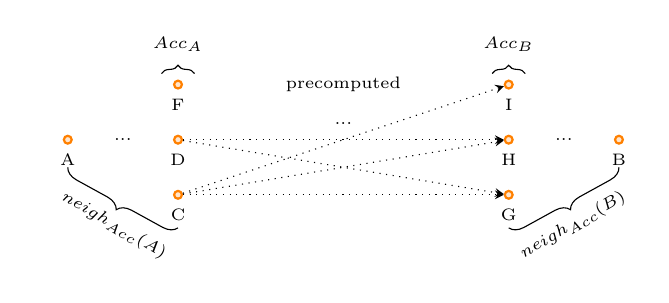 \tikzstyle{place}=[circle,draw=orange,fill=orange!20,thick,inner sep=1pt]
\tikzstyle{textstyle}=[font=\fontsize{6}{6}\selectfont]
\begin{tikzpicture}[textstyle, >=stealth,looseness=.1,auto,scale=0.7])
	\node (A) at (0,0) [place, label=below:{A}] {};
	\node at (1, 0) {...};
	
	\node (A1) at (2,-1) [place, label=below:{C}] {};	
	\node (A2) at (2,0) [place, label=below:{D}] {};	
	\node (A3) at (2,1) [place, label=below:{F}] {};	
	
	\draw [decorate, decoration={brace, amplitude=5pt}] (2, -1.6) -- (0, -0.5) node [black,below, midway, yshift=-0.15cm, rotate=-30] {$neigh_{Acc}(A)$};
	\draw [decorate, decoration={brace, amplitude=3pt}] (1.7, 1.2) -- (2.3, 1.2) node [black,above, midway, yshift=0.15cm] {$Acc_{A}$};
	
	\node at (5, 0.3) {...};	
	\node at (5, 1) {precomputed};
	
	\draw [decorate, decoration={brace, amplitude=5pt}] (10, -0.5) -- (8, -1.6) node [black,below, midway, yshift=-0.15cm, rotate=30] {$neigh_{Acc}(B)$};
	\draw [decorate, decoration={brace, amplitude=3pt}] (7.7, 1.2) -- (8.3, 1.2) node [black,above, midway, yshift=0.15cm] {$Acc_{B}$};
	
	\node (B1) at (8,-1) [place, label=below:{G}] {};	
	\node (B2) at (8,0) [place, label=below:{H}] {};	
	\node (B3) at (8,1) [place, label=below:{I}] {};	
		
	\node at (9, 0) {...};
	\node (B) at (10,0) [place, label=below:{B}] {};
	
	\draw [dotted, thin, ->] (A1) -- (B1) node [midway] {};
	\draw [dotted, thin, ->] (A1) -- (B2) node [midway] {};
	\draw [dotted, thin, ->] (A1) -- (B3) node [midway] {};
	\draw [dotted, thin, ->] (A2) -- (B1) node [midway] {};
	\draw [dotted, thin, ->] (A2) -- (B2) node [midway] {};
\end{tikzpicture}

